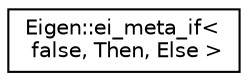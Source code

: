 digraph "Graphical Class Hierarchy"
{
  edge [fontname="Helvetica",fontsize="10",labelfontname="Helvetica",labelfontsize="10"];
  node [fontname="Helvetica",fontsize="10",shape=record];
  rankdir="LR";
  Node1 [label="Eigen::ei_meta_if\<\l false, Then, Else \>",height=0.2,width=0.4,color="black", fillcolor="white", style="filled",URL="$struct_eigen_1_1ei__meta__if_3_01false_00_01_then_00_01_else_01_4.html"];
}
